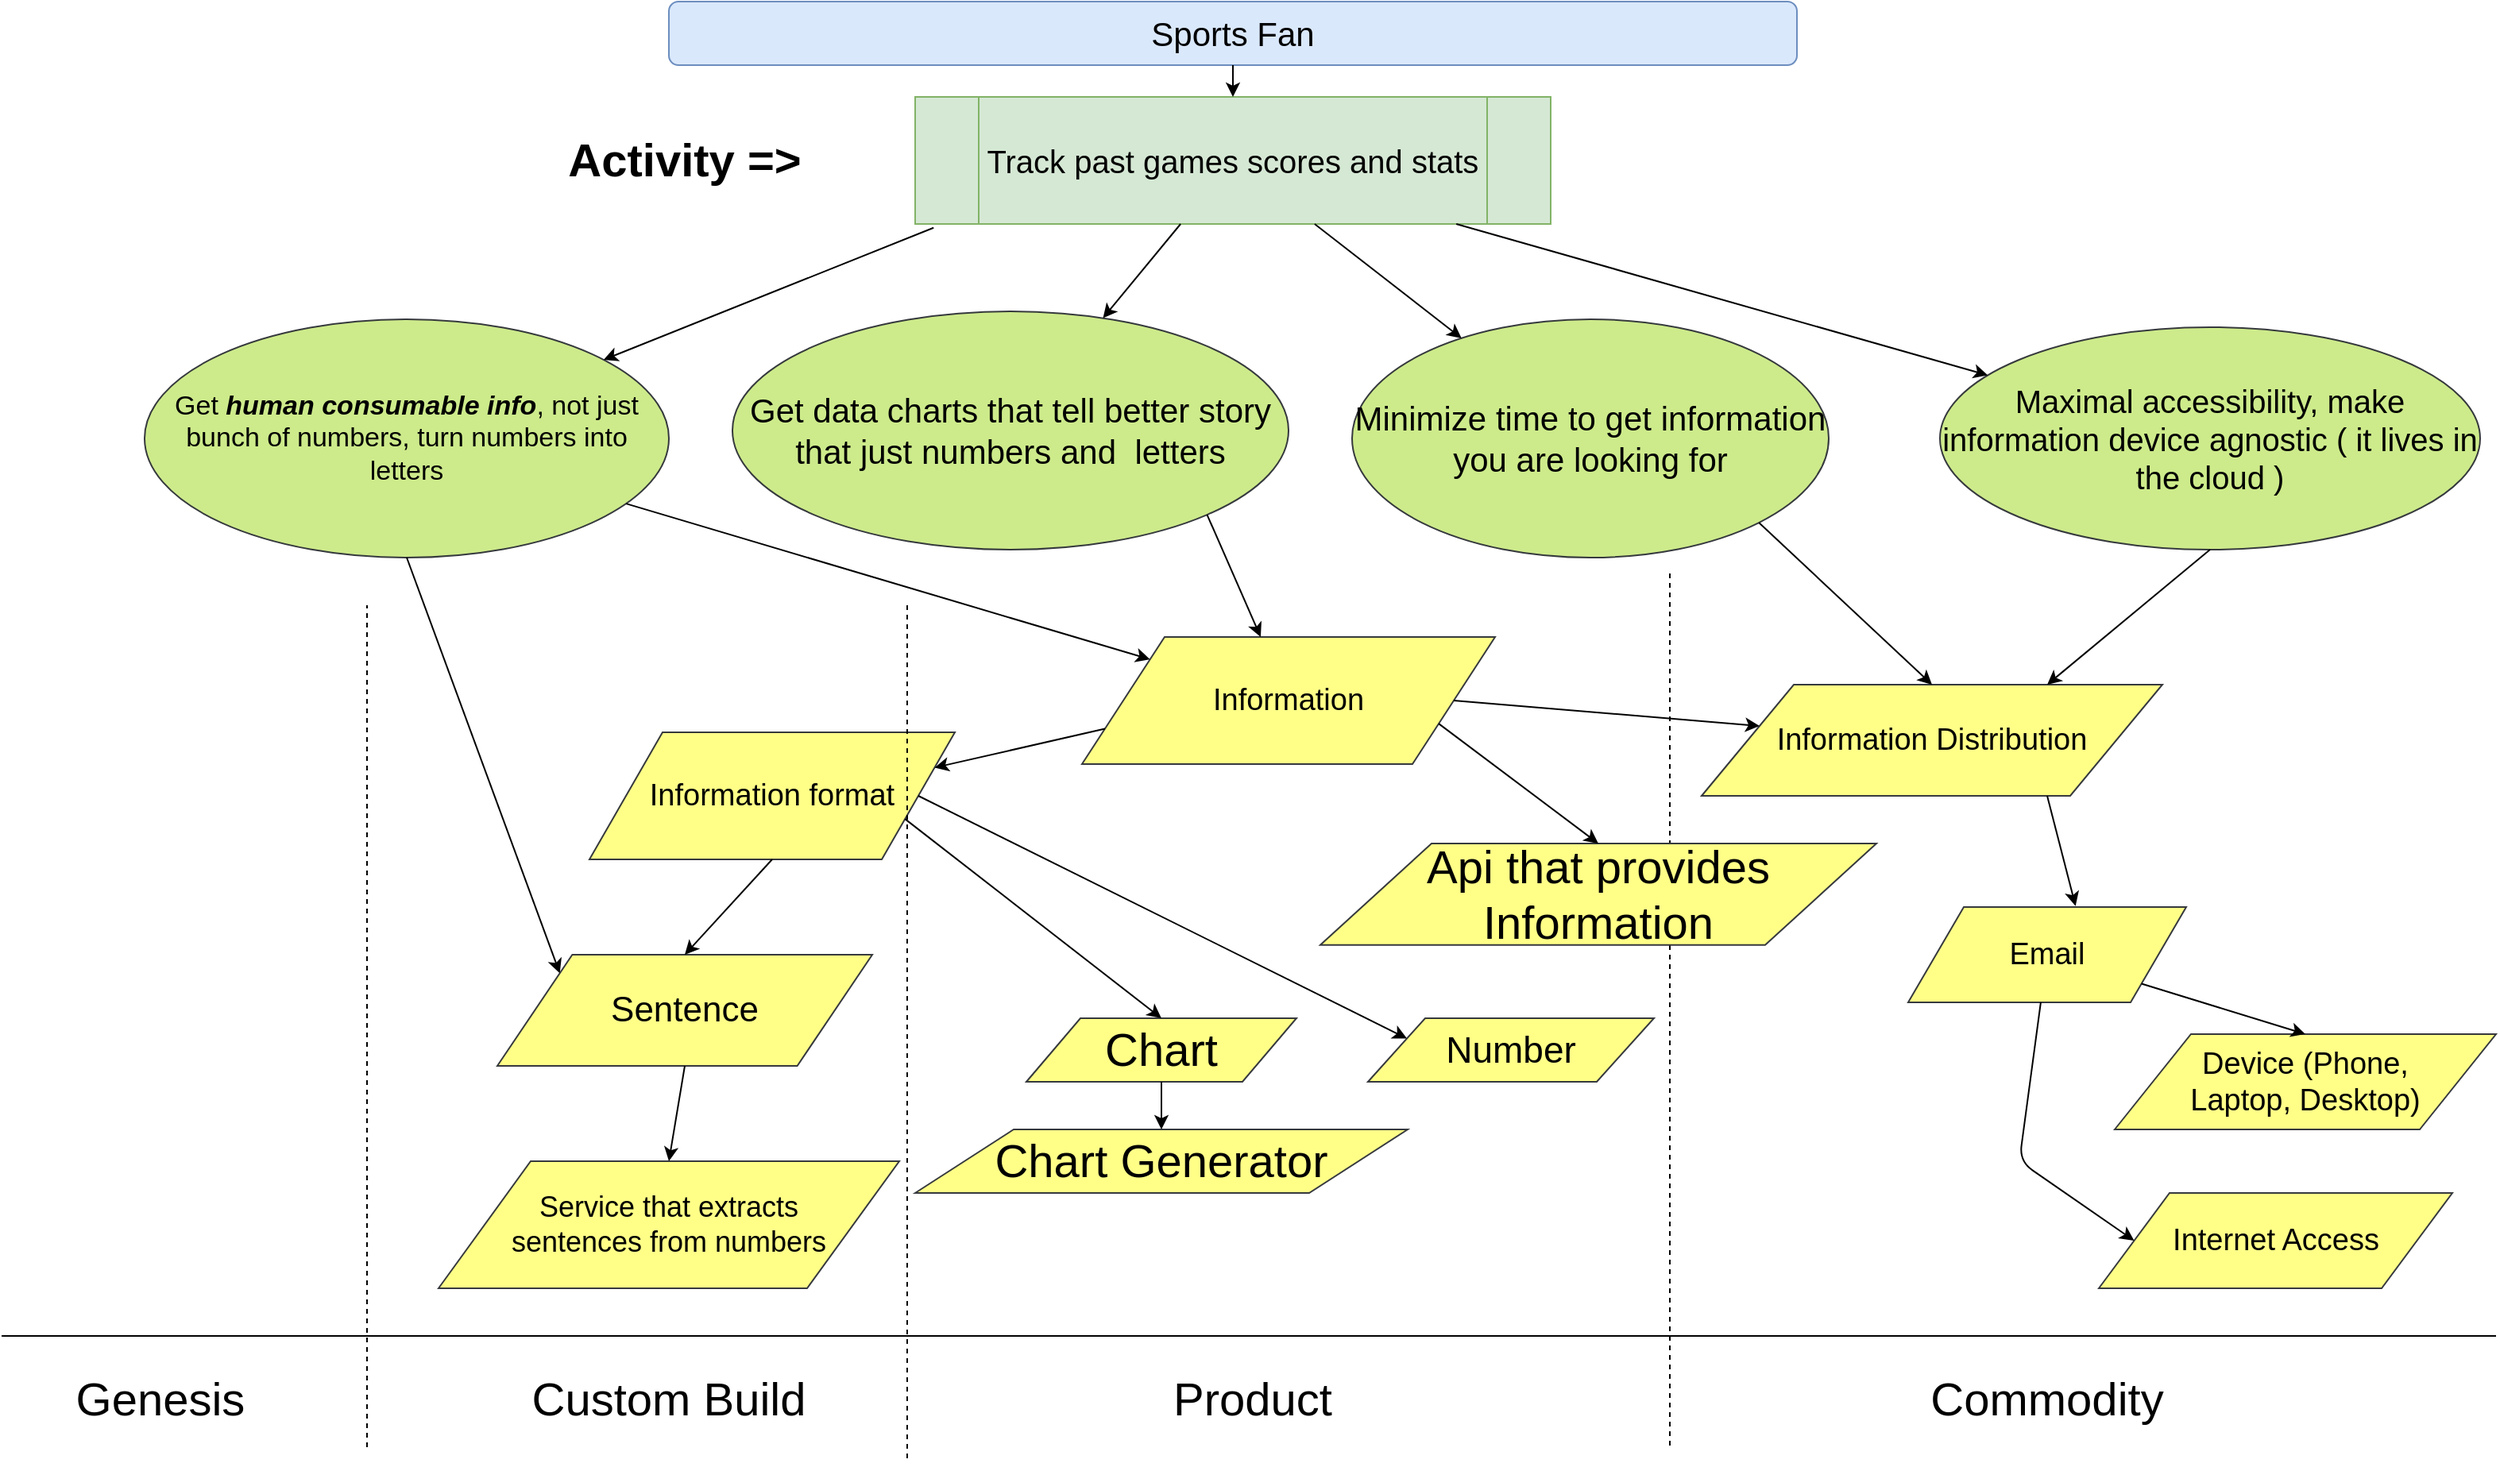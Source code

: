 <mxfile version="12.5.1" type="device"><diagram name="Page-1" id="42789a77-a242-8287-6e28-9cd8cfd52e62"><mxGraphModel dx="1730" dy="913" grid="1" gridSize="10" guides="1" tooltips="1" connect="1" arrows="1" fold="1" page="1" pageScale="1" pageWidth="1100" pageHeight="850" background="#ffffff" math="0" shadow="0"><root><mxCell id="0"/><mxCell id="1" parent="0"/><mxCell id="Sqfoyh81WpPyErl1hCWX-1" value="Sports Fan" style="rounded=1;whiteSpace=wrap;html=1;fillColor=#dae8fc;strokeColor=#6c8ebf;fontSize=21;" vertex="1" parent="1"><mxGeometry x="450" y="20" width="710" height="40" as="geometry"/></mxCell><mxCell id="Sqfoyh81WpPyErl1hCWX-2" value="Activity =&amp;gt;" style="text;html=1;strokeColor=none;fillColor=none;align=center;verticalAlign=middle;whiteSpace=wrap;rounded=0;fontStyle=1;fontSize=29;" vertex="1" parent="1"><mxGeometry x="330" y="87.5" width="260" height="65" as="geometry"/></mxCell><mxCell id="Sqfoyh81WpPyErl1hCWX-3" value="Track past games scores and stats" style="shape=process;whiteSpace=wrap;html=1;backgroundOutline=1;fillColor=#d5e8d4;strokeColor=#82b366;fontSize=20;fontStyle=0" vertex="1" parent="1"><mxGeometry x="605" y="80" width="400" height="80" as="geometry"/></mxCell><mxCell id="Sqfoyh81WpPyErl1hCWX-4" value="Get &lt;i style=&quot;font-size: 17px;&quot;&gt;&lt;b style=&quot;font-size: 17px;&quot;&gt;human consumable info&lt;/b&gt;&lt;/i&gt;, not just bunch of numbers, turn numbers into letters" style="ellipse;whiteSpace=wrap;html=1;fillColor=#cdeb8b;strokeColor=#36393d;fontSize=17;" vertex="1" parent="1"><mxGeometry x="120" y="220" width="330" height="150" as="geometry"/></mxCell><mxCell id="Sqfoyh81WpPyErl1hCWX-7" value="Minimize time to get information you are looking for" style="ellipse;whiteSpace=wrap;html=1;fillColor=#cdeb8b;strokeColor=#36393d;fontSize=21;" vertex="1" parent="1"><mxGeometry x="880" y="220" width="300" height="150" as="geometry"/></mxCell><mxCell id="Sqfoyh81WpPyErl1hCWX-8" value="Maximal accessibility, make information device agnostic ( it lives in the cloud )" style="ellipse;whiteSpace=wrap;html=1;fillColor=#cdeb8b;strokeColor=#36393d;fontSize=20;" vertex="1" parent="1"><mxGeometry x="1250" y="225" width="340" height="140" as="geometry"/></mxCell><mxCell id="Sqfoyh81WpPyErl1hCWX-9" value="Get data charts that tell better story that just numbers and&amp;nbsp; letters" style="ellipse;whiteSpace=wrap;html=1;fillColor=#cdeb8b;strokeColor=#36393d;fontSize=21;" vertex="1" parent="1"><mxGeometry x="490" y="215" width="350" height="150" as="geometry"/></mxCell><mxCell id="Sqfoyh81WpPyErl1hCWX-10" value="" style="endArrow=classic;html=1;exitX=0.029;exitY=1.03;exitDx=0;exitDy=0;exitPerimeter=0;" edge="1" parent="1" source="Sqfoyh81WpPyErl1hCWX-3" target="Sqfoyh81WpPyErl1hCWX-4"><mxGeometry width="50" height="50" relative="1" as="geometry"><mxPoint x="330" y="160" as="sourcePoint"/><mxPoint x="120" y="470" as="targetPoint"/></mxGeometry></mxCell><mxCell id="Sqfoyh81WpPyErl1hCWX-11" value="" style="endArrow=classic;html=1;" edge="1" parent="1" source="Sqfoyh81WpPyErl1hCWX-3" target="Sqfoyh81WpPyErl1hCWX-7"><mxGeometry width="50" height="50" relative="1" as="geometry"><mxPoint x="60" y="400" as="sourcePoint"/><mxPoint x="110" y="350" as="targetPoint"/></mxGeometry></mxCell><mxCell id="Sqfoyh81WpPyErl1hCWX-12" value="" style="endArrow=classic;html=1;" edge="1" parent="1" source="Sqfoyh81WpPyErl1hCWX-3" target="Sqfoyh81WpPyErl1hCWX-8"><mxGeometry width="50" height="50" relative="1" as="geometry"><mxPoint x="60" y="400" as="sourcePoint"/><mxPoint x="110" y="350" as="targetPoint"/></mxGeometry></mxCell><mxCell id="Sqfoyh81WpPyErl1hCWX-13" value="" style="endArrow=classic;html=1;" edge="1" parent="1" source="Sqfoyh81WpPyErl1hCWX-3" target="Sqfoyh81WpPyErl1hCWX-9"><mxGeometry width="50" height="50" relative="1" as="geometry"><mxPoint x="60" y="400" as="sourcePoint"/><mxPoint x="110" y="350" as="targetPoint"/></mxGeometry></mxCell><mxCell id="Sqfoyh81WpPyErl1hCWX-14" value="" style="endArrow=classic;html=1;fontSize=19;" edge="1" parent="1" source="Sqfoyh81WpPyErl1hCWX-1" target="Sqfoyh81WpPyErl1hCWX-3"><mxGeometry width="50" height="50" relative="1" as="geometry"><mxPoint x="60" y="400" as="sourcePoint"/><mxPoint x="110" y="350" as="targetPoint"/></mxGeometry></mxCell><mxCell id="Sqfoyh81WpPyErl1hCWX-17" value="Information&lt;br&gt;" style="shape=parallelogram;perimeter=parallelogramPerimeter;whiteSpace=wrap;html=1;fontSize=19;fillColor=#ffff88;strokeColor=#36393d;" vertex="1" parent="1"><mxGeometry x="710" y="420" width="260" height="80" as="geometry"/></mxCell><mxCell id="Sqfoyh81WpPyErl1hCWX-22" value="Information format" style="shape=parallelogram;perimeter=parallelogramPerimeter;whiteSpace=wrap;html=1;fontSize=19;fillColor=#ffff88;strokeColor=#36393d;" vertex="1" parent="1"><mxGeometry x="400" y="480" width="230" height="80" as="geometry"/></mxCell><mxCell id="Sqfoyh81WpPyErl1hCWX-26" value="" style="endArrow=classic;html=1;fontSize=19;" edge="1" parent="1" source="Sqfoyh81WpPyErl1hCWX-4" target="Sqfoyh81WpPyErl1hCWX-17"><mxGeometry width="50" height="50" relative="1" as="geometry"><mxPoint x="40" y="670" as="sourcePoint"/><mxPoint x="90" y="620" as="targetPoint"/></mxGeometry></mxCell><mxCell id="Sqfoyh81WpPyErl1hCWX-27" value="Email" style="shape=parallelogram;perimeter=parallelogramPerimeter;whiteSpace=wrap;html=1;fontSize=19;fillColor=#ffff88;strokeColor=#36393d;" vertex="1" parent="1"><mxGeometry x="1230" y="590" width="175" height="60" as="geometry"/></mxCell><mxCell id="Sqfoyh81WpPyErl1hCWX-29" value="Device (Phone, &lt;br&gt;Laptop, Desktop)" style="shape=parallelogram;perimeter=parallelogramPerimeter;whiteSpace=wrap;html=1;fontSize=19;fillColor=#ffff88;strokeColor=#36393d;" vertex="1" parent="1"><mxGeometry x="1360" y="670" width="240" height="60" as="geometry"/></mxCell><mxCell id="Sqfoyh81WpPyErl1hCWX-30" value="Internet Access" style="shape=parallelogram;perimeter=parallelogramPerimeter;whiteSpace=wrap;html=1;fontSize=19;fillColor=#ffff88;strokeColor=#36393d;" vertex="1" parent="1"><mxGeometry x="1350" y="770" width="222.5" height="60" as="geometry"/></mxCell><mxCell id="Sqfoyh81WpPyErl1hCWX-31" value="" style="endArrow=classic;html=1;fontSize=19;entryX=0;entryY=0.5;entryDx=0;entryDy=0;" edge="1" parent="1" source="Sqfoyh81WpPyErl1hCWX-27" target="Sqfoyh81WpPyErl1hCWX-30"><mxGeometry width="50" height="50" relative="1" as="geometry"><mxPoint x="1080" y="840" as="sourcePoint"/><mxPoint x="1213.636" y="710" as="targetPoint"/><Array as="points"><mxPoint x="1300" y="750"/></Array></mxGeometry></mxCell><mxCell id="Sqfoyh81WpPyErl1hCWX-32" value="" style="endArrow=classic;html=1;fontSize=19;entryX=0.5;entryY=0;entryDx=0;entryDy=0;" edge="1" parent="1" source="Sqfoyh81WpPyErl1hCWX-27" target="Sqfoyh81WpPyErl1hCWX-29"><mxGeometry width="50" height="50" relative="1" as="geometry"><mxPoint x="1080" y="840" as="sourcePoint"/><mxPoint x="1435.226" y="713.467" as="targetPoint"/></mxGeometry></mxCell><mxCell id="Sqfoyh81WpPyErl1hCWX-33" value="" style="endArrow=none;html=1;fontSize=19;" edge="1" parent="1"><mxGeometry width="50" height="50" relative="1" as="geometry"><mxPoint x="30" y="860" as="sourcePoint"/><mxPoint x="1600" y="860" as="targetPoint"/></mxGeometry></mxCell><mxCell id="Sqfoyh81WpPyErl1hCWX-35" value="Genesis&lt;br style=&quot;font-size: 29px;&quot;&gt;" style="text;html=1;strokeColor=none;fillColor=none;align=center;verticalAlign=middle;whiteSpace=wrap;rounded=0;fontSize=29;" vertex="1" parent="1"><mxGeometry x="60" y="890" width="140" height="20" as="geometry"/></mxCell><mxCell id="Sqfoyh81WpPyErl1hCWX-37" value="" style="endArrow=none;dashed=1;html=1;fontSize=21;" edge="1" parent="1"><mxGeometry width="50" height="50" relative="1" as="geometry"><mxPoint x="260" y="930" as="sourcePoint"/><mxPoint x="260" y="400" as="targetPoint"/></mxGeometry></mxCell><mxCell id="Sqfoyh81WpPyErl1hCWX-41" value="Custom Build" style="text;html=1;strokeColor=none;fillColor=none;align=center;verticalAlign=middle;whiteSpace=wrap;rounded=0;fontSize=29;" vertex="1" parent="1"><mxGeometry x="340" y="890" width="220" height="20" as="geometry"/></mxCell><mxCell id="Sqfoyh81WpPyErl1hCWX-43" value="" style="endArrow=none;dashed=1;html=1;fontSize=21;" edge="1" parent="1"><mxGeometry width="50" height="50" relative="1" as="geometry"><mxPoint x="600" y="400" as="sourcePoint"/><mxPoint x="600" y="940" as="targetPoint"/></mxGeometry></mxCell><mxCell id="Sqfoyh81WpPyErl1hCWX-44" value="Product" style="text;html=1;strokeColor=none;fillColor=none;align=center;verticalAlign=middle;whiteSpace=wrap;rounded=0;fontSize=29;" vertex="1" parent="1"><mxGeometry x="700" y="870" width="235" height="60" as="geometry"/></mxCell><mxCell id="Sqfoyh81WpPyErl1hCWX-45" value="" style="endArrow=none;dashed=1;html=1;fontSize=21;" edge="1" parent="1"><mxGeometry width="50" height="50" relative="1" as="geometry"><mxPoint x="1080" y="380" as="sourcePoint"/><mxPoint x="1080" y="930" as="targetPoint"/></mxGeometry></mxCell><mxCell id="Sqfoyh81WpPyErl1hCWX-46" value="Commodity" style="text;html=1;strokeColor=none;fillColor=none;align=center;verticalAlign=middle;whiteSpace=wrap;rounded=0;fontSize=29;" vertex="1" parent="1"><mxGeometry x="1200" y="870" width="235" height="60" as="geometry"/></mxCell><mxCell id="Sqfoyh81WpPyErl1hCWX-48" value="Information Distribution" style="shape=parallelogram;perimeter=parallelogramPerimeter;whiteSpace=wrap;html=1;fontSize=19;fillColor=#ffff88;strokeColor=#36393d;" vertex="1" parent="1"><mxGeometry x="1100" y="450" width="290" height="70" as="geometry"/></mxCell><mxCell id="Sqfoyh81WpPyErl1hCWX-49" value="" style="endArrow=classic;html=1;fontSize=29;exitX=1;exitY=0.5;exitDx=0;exitDy=0;" edge="1" parent="1" source="Sqfoyh81WpPyErl1hCWX-17" target="Sqfoyh81WpPyErl1hCWX-48"><mxGeometry width="50" height="50" relative="1" as="geometry"><mxPoint x="30" y="1010" as="sourcePoint"/><mxPoint x="80" y="960" as="targetPoint"/></mxGeometry></mxCell><mxCell id="Sqfoyh81WpPyErl1hCWX-50" value="" style="endArrow=classic;html=1;fontSize=29;entryX=0.602;entryY=-0.011;entryDx=0;entryDy=0;entryPerimeter=0;exitX=0.75;exitY=1;exitDx=0;exitDy=0;" edge="1" parent="1" source="Sqfoyh81WpPyErl1hCWX-48" target="Sqfoyh81WpPyErl1hCWX-27"><mxGeometry width="50" height="50" relative="1" as="geometry"><mxPoint x="30" y="1010" as="sourcePoint"/><mxPoint x="80" y="960" as="targetPoint"/></mxGeometry></mxCell><mxCell id="Sqfoyh81WpPyErl1hCWX-51" value="" style="endArrow=classic;html=1;fontSize=29;entryX=0.5;entryY=0;entryDx=0;entryDy=0;exitX=1;exitY=1;exitDx=0;exitDy=0;" edge="1" parent="1" source="Sqfoyh81WpPyErl1hCWX-7" target="Sqfoyh81WpPyErl1hCWX-48"><mxGeometry width="50" height="50" relative="1" as="geometry"><mxPoint x="30" y="1010" as="sourcePoint"/><mxPoint x="80" y="960" as="targetPoint"/></mxGeometry></mxCell><mxCell id="Sqfoyh81WpPyErl1hCWX-52" value="" style="endArrow=classic;html=1;fontSize=29;entryX=0.75;entryY=0;entryDx=0;entryDy=0;exitX=0.5;exitY=1;exitDx=0;exitDy=0;" edge="1" parent="1" source="Sqfoyh81WpPyErl1hCWX-8" target="Sqfoyh81WpPyErl1hCWX-48"><mxGeometry width="50" height="50" relative="1" as="geometry"><mxPoint x="30" y="1010" as="sourcePoint"/><mxPoint x="80" y="960" as="targetPoint"/></mxGeometry></mxCell><mxCell id="Sqfoyh81WpPyErl1hCWX-53" value="" style="endArrow=classic;html=1;fontSize=29;exitX=1;exitY=1;exitDx=0;exitDy=0;" edge="1" parent="1" source="Sqfoyh81WpPyErl1hCWX-9" target="Sqfoyh81WpPyErl1hCWX-17"><mxGeometry width="50" height="50" relative="1" as="geometry"><mxPoint x="30" y="1010" as="sourcePoint"/><mxPoint x="80" y="960" as="targetPoint"/></mxGeometry></mxCell><mxCell id="Sqfoyh81WpPyErl1hCWX-54" value="Chart Generator" style="shape=parallelogram;perimeter=parallelogramPerimeter;whiteSpace=wrap;html=1;fontSize=29;fillColor=#ffff88;strokeColor=#36393d;" vertex="1" parent="1"><mxGeometry x="605" y="730" width="310" height="40" as="geometry"/></mxCell><mxCell id="Sqfoyh81WpPyErl1hCWX-55" value="Chart" style="shape=parallelogram;perimeter=parallelogramPerimeter;whiteSpace=wrap;html=1;fontSize=29;fillColor=#ffff88;strokeColor=#36393d;" vertex="1" parent="1"><mxGeometry x="675" y="660" width="170" height="40" as="geometry"/></mxCell><mxCell id="Sqfoyh81WpPyErl1hCWX-56" value="" style="endArrow=classic;html=1;fontSize=29;exitX=1;exitY=0.75;exitDx=0;exitDy=0;entryX=0.5;entryY=0;entryDx=0;entryDy=0;" edge="1" parent="1" source="Sqfoyh81WpPyErl1hCWX-22" target="Sqfoyh81WpPyErl1hCWX-55"><mxGeometry width="50" height="50" relative="1" as="geometry"><mxPoint x="30" y="1010" as="sourcePoint"/><mxPoint x="80" y="960" as="targetPoint"/></mxGeometry></mxCell><mxCell id="Sqfoyh81WpPyErl1hCWX-59" value="Api that provides Information" style="shape=parallelogram;perimeter=parallelogramPerimeter;whiteSpace=wrap;html=1;fontSize=29;fillColor=#ffff88;strokeColor=#36393d;" vertex="1" parent="1"><mxGeometry x="860" y="550" width="350" height="63.91" as="geometry"/></mxCell><mxCell id="Sqfoyh81WpPyErl1hCWX-61" value="" style="endArrow=classic;html=1;fontSize=29;exitX=1;exitY=0.75;exitDx=0;exitDy=0;entryX=0.5;entryY=0;entryDx=0;entryDy=0;" edge="1" parent="1" source="Sqfoyh81WpPyErl1hCWX-17" target="Sqfoyh81WpPyErl1hCWX-59"><mxGeometry width="50" height="50" relative="1" as="geometry"><mxPoint x="30" y="1010" as="sourcePoint"/><mxPoint x="80" y="960" as="targetPoint"/></mxGeometry></mxCell><mxCell id="Sqfoyh81WpPyErl1hCWX-62" value="" style="endArrow=classic;html=1;fontSize=29;exitX=0;exitY=0.75;exitDx=0;exitDy=0;entryX=1;entryY=0.25;entryDx=0;entryDy=0;" edge="1" parent="1" source="Sqfoyh81WpPyErl1hCWX-17" target="Sqfoyh81WpPyErl1hCWX-22"><mxGeometry width="50" height="50" relative="1" as="geometry"><mxPoint x="30" y="1010" as="sourcePoint"/><mxPoint x="80" y="960" as="targetPoint"/></mxGeometry></mxCell><mxCell id="Sqfoyh81WpPyErl1hCWX-63" value="" style="endArrow=classic;html=1;fontSize=29;exitX=0.5;exitY=1;exitDx=0;exitDy=0;" edge="1" parent="1" source="Sqfoyh81WpPyErl1hCWX-55" target="Sqfoyh81WpPyErl1hCWX-54"><mxGeometry width="50" height="50" relative="1" as="geometry"><mxPoint x="-155" y="1030" as="sourcePoint"/><mxPoint x="-105" y="980" as="targetPoint"/></mxGeometry></mxCell><mxCell id="Sqfoyh81WpPyErl1hCWX-64" value="Sentence" style="shape=parallelogram;perimeter=parallelogramPerimeter;whiteSpace=wrap;html=1;fontSize=22;fillColor=#ffff88;strokeColor=#36393d;" vertex="1" parent="1"><mxGeometry x="342" y="620" width="236" height="70" as="geometry"/></mxCell><mxCell id="Sqfoyh81WpPyErl1hCWX-65" value="Service that extracts&lt;br&gt;sentences from numbers" style="shape=parallelogram;perimeter=parallelogramPerimeter;whiteSpace=wrap;html=1;fontSize=18;fillColor=#ffff88;strokeColor=#36393d;" vertex="1" parent="1"><mxGeometry x="305" y="750" width="290" height="80" as="geometry"/></mxCell><mxCell id="Sqfoyh81WpPyErl1hCWX-68" value="" style="endArrow=classic;html=1;fontSize=18;exitX=0.5;exitY=1;exitDx=0;exitDy=0;entryX=0.5;entryY=0;entryDx=0;entryDy=0;" edge="1" parent="1" source="Sqfoyh81WpPyErl1hCWX-22" target="Sqfoyh81WpPyErl1hCWX-64"><mxGeometry width="50" height="50" relative="1" as="geometry"><mxPoint x="30" y="1010" as="sourcePoint"/><mxPoint x="80" y="960" as="targetPoint"/></mxGeometry></mxCell><mxCell id="Sqfoyh81WpPyErl1hCWX-69" value="" style="endArrow=classic;html=1;fontSize=18;exitX=0.5;exitY=1;exitDx=0;exitDy=0;entryX=0.5;entryY=0;entryDx=0;entryDy=0;" edge="1" parent="1" source="Sqfoyh81WpPyErl1hCWX-64" target="Sqfoyh81WpPyErl1hCWX-65"><mxGeometry width="50" height="50" relative="1" as="geometry"><mxPoint x="30" y="1010" as="sourcePoint"/><mxPoint x="80" y="960" as="targetPoint"/></mxGeometry></mxCell><mxCell id="Sqfoyh81WpPyErl1hCWX-70" value="Number" style="shape=parallelogram;perimeter=parallelogramPerimeter;whiteSpace=wrap;html=1;fontSize=23;fillColor=#ffff88;strokeColor=#36393d;" vertex="1" parent="1"><mxGeometry x="890" y="660" width="180" height="40" as="geometry"/></mxCell><mxCell id="Sqfoyh81WpPyErl1hCWX-71" value="" style="endArrow=classic;html=1;fontSize=18;exitX=1;exitY=0.5;exitDx=0;exitDy=0;entryX=0;entryY=0.25;entryDx=0;entryDy=0;" edge="1" parent="1" source="Sqfoyh81WpPyErl1hCWX-22" target="Sqfoyh81WpPyErl1hCWX-70"><mxGeometry width="50" height="50" relative="1" as="geometry"><mxPoint x="30" y="1010" as="sourcePoint"/><mxPoint x="80" y="960" as="targetPoint"/></mxGeometry></mxCell><mxCell id="Sqfoyh81WpPyErl1hCWX-72" value="" style="endArrow=classic;html=1;fontSize=23;exitX=0.5;exitY=1;exitDx=0;exitDy=0;entryX=0;entryY=0;entryDx=0;entryDy=0;" edge="1" parent="1" source="Sqfoyh81WpPyErl1hCWX-4" target="Sqfoyh81WpPyErl1hCWX-64"><mxGeometry width="50" height="50" relative="1" as="geometry"><mxPoint x="30" y="1010" as="sourcePoint"/><mxPoint x="80" y="960" as="targetPoint"/></mxGeometry></mxCell></root></mxGraphModel></diagram></mxfile>